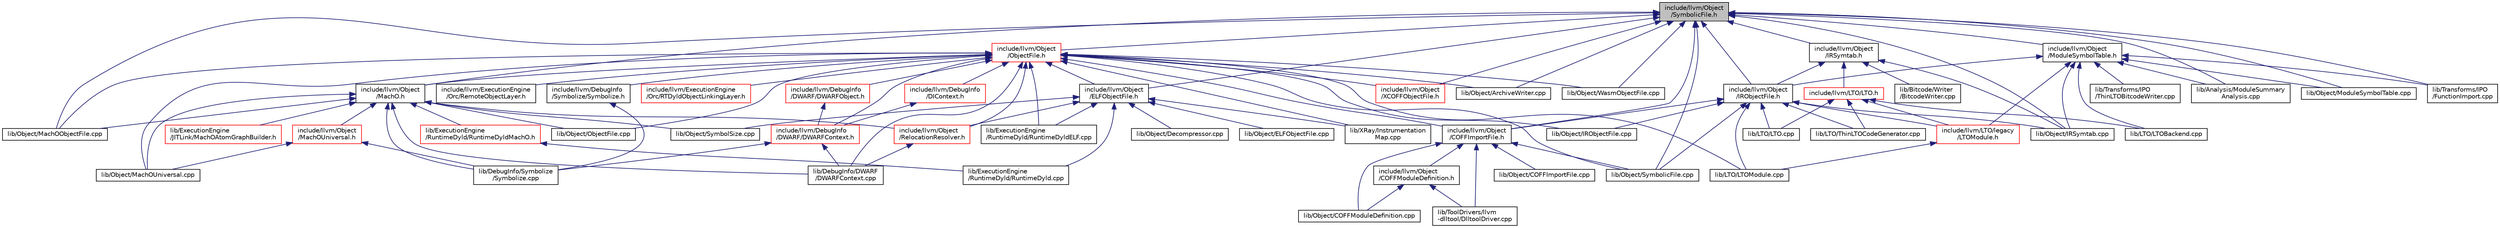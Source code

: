 digraph "include/llvm/Object/SymbolicFile.h"
{
 // LATEX_PDF_SIZE
  bgcolor="transparent";
  edge [fontname="Helvetica",fontsize="10",labelfontname="Helvetica",labelfontsize="10"];
  node [fontname="Helvetica",fontsize="10",shape="box"];
  Node1 [label="include/llvm/Object\l/SymbolicFile.h",height=0.2,width=0.4,color="black", fillcolor="grey75", style="filled", fontcolor="black",tooltip=" "];
  Node1 -> Node2 [dir="back",color="midnightblue",fontsize="10",style="solid",fontname="Helvetica"];
  Node2 [label="include/llvm/Object\l/COFFImportFile.h",height=0.2,width=0.4,color="black",URL="$COFFImportFile_8h.html",tooltip=" "];
  Node2 -> Node3 [dir="back",color="midnightblue",fontsize="10",style="solid",fontname="Helvetica"];
  Node3 [label="include/llvm/Object\l/COFFModuleDefinition.h",height=0.2,width=0.4,color="black",URL="$COFFModuleDefinition_8h.html",tooltip=" "];
  Node3 -> Node4 [dir="back",color="midnightblue",fontsize="10",style="solid",fontname="Helvetica"];
  Node4 [label="lib/Object/COFFModuleDefinition.cpp",height=0.2,width=0.4,color="black",URL="$COFFModuleDefinition_8cpp.html",tooltip=" "];
  Node3 -> Node5 [dir="back",color="midnightblue",fontsize="10",style="solid",fontname="Helvetica"];
  Node5 [label="lib/ToolDrivers/llvm\l-dlltool/DlltoolDriver.cpp",height=0.2,width=0.4,color="black",URL="$DlltoolDriver_8cpp.html",tooltip=" "];
  Node2 -> Node6 [dir="back",color="midnightblue",fontsize="10",style="solid",fontname="Helvetica"];
  Node6 [label="lib/Object/COFFImportFile.cpp",height=0.2,width=0.4,color="black",URL="$COFFImportFile_8cpp.html",tooltip=" "];
  Node2 -> Node4 [dir="back",color="midnightblue",fontsize="10",style="solid",fontname="Helvetica"];
  Node2 -> Node7 [dir="back",color="midnightblue",fontsize="10",style="solid",fontname="Helvetica"];
  Node7 [label="lib/Object/SymbolicFile.cpp",height=0.2,width=0.4,color="black",URL="$SymbolicFile_8cpp.html",tooltip=" "];
  Node2 -> Node5 [dir="back",color="midnightblue",fontsize="10",style="solid",fontname="Helvetica"];
  Node1 -> Node8 [dir="back",color="midnightblue",fontsize="10",style="solid",fontname="Helvetica"];
  Node8 [label="include/llvm/Object\l/ELFObjectFile.h",height=0.2,width=0.4,color="black",URL="$ELFObjectFile_8h.html",tooltip=" "];
  Node8 -> Node9 [dir="back",color="midnightblue",fontsize="10",style="solid",fontname="Helvetica"];
  Node9 [label="include/llvm/Object\l/RelocationResolver.h",height=0.2,width=0.4,color="red",URL="$RelocationResolver_8h.html",tooltip=" "];
  Node9 -> Node13 [dir="back",color="midnightblue",fontsize="10",style="solid",fontname="Helvetica"];
  Node13 [label="lib/DebugInfo/DWARF\l/DWARFContext.cpp",height=0.2,width=0.4,color="black",URL="$DWARFContext_8cpp.html",tooltip=" "];
  Node8 -> Node44 [dir="back",color="midnightblue",fontsize="10",style="solid",fontname="Helvetica"];
  Node44 [label="lib/ExecutionEngine\l/RuntimeDyld/RuntimeDyld.cpp",height=0.2,width=0.4,color="black",URL="$RuntimeDyld_8cpp.html",tooltip=" "];
  Node8 -> Node45 [dir="back",color="midnightblue",fontsize="10",style="solid",fontname="Helvetica"];
  Node45 [label="lib/ExecutionEngine\l/RuntimeDyld/RuntimeDyldELF.cpp",height=0.2,width=0.4,color="black",URL="$RuntimeDyldELF_8cpp.html",tooltip=" "];
  Node8 -> Node46 [dir="back",color="midnightblue",fontsize="10",style="solid",fontname="Helvetica"];
  Node46 [label="lib/Object/Decompressor.cpp",height=0.2,width=0.4,color="black",URL="$Decompressor_8cpp.html",tooltip=" "];
  Node8 -> Node47 [dir="back",color="midnightblue",fontsize="10",style="solid",fontname="Helvetica"];
  Node47 [label="lib/Object/ELFObjectFile.cpp",height=0.2,width=0.4,color="black",URL="$ELFObjectFile_8cpp.html",tooltip=" "];
  Node8 -> Node48 [dir="back",color="midnightblue",fontsize="10",style="solid",fontname="Helvetica"];
  Node48 [label="lib/Object/SymbolSize.cpp",height=0.2,width=0.4,color="black",URL="$SymbolSize_8cpp.html",tooltip=" "];
  Node8 -> Node49 [dir="back",color="midnightblue",fontsize="10",style="solid",fontname="Helvetica"];
  Node49 [label="lib/XRay/Instrumentation\lMap.cpp",height=0.2,width=0.4,color="black",URL="$InstrumentationMap_8cpp.html",tooltip=" "];
  Node1 -> Node50 [dir="back",color="midnightblue",fontsize="10",style="solid",fontname="Helvetica"];
  Node50 [label="include/llvm/Object\l/IRObjectFile.h",height=0.2,width=0.4,color="black",URL="$IRObjectFile_8h.html",tooltip=" "];
  Node50 -> Node51 [dir="back",color="midnightblue",fontsize="10",style="solid",fontname="Helvetica"];
  Node51 [label="include/llvm/LTO/legacy\l/LTOModule.h",height=0.2,width=0.4,color="red",URL="$LTOModule_8h.html",tooltip=" "];
  Node51 -> Node53 [dir="back",color="midnightblue",fontsize="10",style="solid",fontname="Helvetica"];
  Node53 [label="lib/LTO/LTOModule.cpp",height=0.2,width=0.4,color="black",URL="$LTOModule_8cpp.html",tooltip=" "];
  Node50 -> Node2 [dir="back",color="midnightblue",fontsize="10",style="solid",fontname="Helvetica"];
  Node50 -> Node54 [dir="back",color="midnightblue",fontsize="10",style="solid",fontname="Helvetica"];
  Node54 [label="lib/LTO/LTO.cpp",height=0.2,width=0.4,color="black",URL="$LTO_8cpp.html",tooltip=" "];
  Node50 -> Node53 [dir="back",color="midnightblue",fontsize="10",style="solid",fontname="Helvetica"];
  Node50 -> Node55 [dir="back",color="midnightblue",fontsize="10",style="solid",fontname="Helvetica"];
  Node55 [label="lib/LTO/ThinLTOCodeGenerator.cpp",height=0.2,width=0.4,color="black",URL="$ThinLTOCodeGenerator_8cpp.html",tooltip=" "];
  Node50 -> Node56 [dir="back",color="midnightblue",fontsize="10",style="solid",fontname="Helvetica"];
  Node56 [label="lib/Object/IRObjectFile.cpp",height=0.2,width=0.4,color="black",URL="$IRObjectFile_8cpp.html",tooltip=" "];
  Node50 -> Node57 [dir="back",color="midnightblue",fontsize="10",style="solid",fontname="Helvetica"];
  Node57 [label="lib/Object/IRSymtab.cpp",height=0.2,width=0.4,color="black",URL="$IRSymtab_8cpp.html",tooltip=" "];
  Node50 -> Node7 [dir="back",color="midnightblue",fontsize="10",style="solid",fontname="Helvetica"];
  Node1 -> Node58 [dir="back",color="midnightblue",fontsize="10",style="solid",fontname="Helvetica"];
  Node58 [label="include/llvm/Object\l/IRSymtab.h",height=0.2,width=0.4,color="black",URL="$IRSymtab_8h.html",tooltip=" "];
  Node58 -> Node59 [dir="back",color="midnightblue",fontsize="10",style="solid",fontname="Helvetica"];
  Node59 [label="include/llvm/LTO/LTO.h",height=0.2,width=0.4,color="red",URL="$LTO_8h.html",tooltip=" "];
  Node59 -> Node51 [dir="back",color="midnightblue",fontsize="10",style="solid",fontname="Helvetica"];
  Node59 -> Node54 [dir="back",color="midnightblue",fontsize="10",style="solid",fontname="Helvetica"];
  Node59 -> Node63 [dir="back",color="midnightblue",fontsize="10",style="solid",fontname="Helvetica"];
  Node63 [label="lib/LTO/LTOBackend.cpp",height=0.2,width=0.4,color="black",URL="$LTOBackend_8cpp.html",tooltip=" "];
  Node59 -> Node55 [dir="back",color="midnightblue",fontsize="10",style="solid",fontname="Helvetica"];
  Node58 -> Node50 [dir="back",color="midnightblue",fontsize="10",style="solid",fontname="Helvetica"];
  Node58 -> Node65 [dir="back",color="midnightblue",fontsize="10",style="solid",fontname="Helvetica"];
  Node65 [label="lib/Bitcode/Writer\l/BitcodeWriter.cpp",height=0.2,width=0.4,color="black",URL="$BitcodeWriter_8cpp.html",tooltip=" "];
  Node58 -> Node57 [dir="back",color="midnightblue",fontsize="10",style="solid",fontname="Helvetica"];
  Node1 -> Node66 [dir="back",color="midnightblue",fontsize="10",style="solid",fontname="Helvetica"];
  Node66 [label="include/llvm/Object\l/MachO.h",height=0.2,width=0.4,color="black",URL="$Object_2MachO_8h.html",tooltip=" "];
  Node66 -> Node67 [dir="back",color="midnightblue",fontsize="10",style="solid",fontname="Helvetica"];
  Node67 [label="include/llvm/Object\l/MachOUniversal.h",height=0.2,width=0.4,color="red",URL="$MachOUniversal_8h.html",tooltip=" "];
  Node67 -> Node23 [dir="back",color="midnightblue",fontsize="10",style="solid",fontname="Helvetica"];
  Node23 [label="lib/DebugInfo/Symbolize\l/Symbolize.cpp",height=0.2,width=0.4,color="black",URL="$Symbolize_8cpp.html",tooltip=" "];
  Node67 -> Node69 [dir="back",color="midnightblue",fontsize="10",style="solid",fontname="Helvetica"];
  Node69 [label="lib/Object/MachOUniversal.cpp",height=0.2,width=0.4,color="black",URL="$MachOUniversal_8cpp.html",tooltip=" "];
  Node66 -> Node9 [dir="back",color="midnightblue",fontsize="10",style="solid",fontname="Helvetica"];
  Node66 -> Node13 [dir="back",color="midnightblue",fontsize="10",style="solid",fontname="Helvetica"];
  Node66 -> Node23 [dir="back",color="midnightblue",fontsize="10",style="solid",fontname="Helvetica"];
  Node66 -> Node72 [dir="back",color="midnightblue",fontsize="10",style="solid",fontname="Helvetica"];
  Node72 [label="lib/ExecutionEngine\l/JITLink/MachOAtomGraphBuilder.h",height=0.2,width=0.4,color="red",URL="$MachOAtomGraphBuilder_8h.html",tooltip=" "];
  Node66 -> Node75 [dir="back",color="midnightblue",fontsize="10",style="solid",fontname="Helvetica"];
  Node75 [label="lib/ExecutionEngine\l/RuntimeDyld/RuntimeDyldMachO.h",height=0.2,width=0.4,color="red",URL="$RuntimeDyldMachO_8h.html",tooltip=" "];
  Node75 -> Node44 [dir="back",color="midnightblue",fontsize="10",style="solid",fontname="Helvetica"];
  Node66 -> Node81 [dir="back",color="midnightblue",fontsize="10",style="solid",fontname="Helvetica"];
  Node81 [label="lib/Object/MachOObjectFile.cpp",height=0.2,width=0.4,color="black",URL="$MachOObjectFile_8cpp.html",tooltip=" "];
  Node66 -> Node69 [dir="back",color="midnightblue",fontsize="10",style="solid",fontname="Helvetica"];
  Node66 -> Node82 [dir="back",color="midnightblue",fontsize="10",style="solid",fontname="Helvetica"];
  Node82 [label="lib/Object/ObjectFile.cpp",height=0.2,width=0.4,color="black",URL="$ObjectFile_8cpp.html",tooltip=" "];
  Node66 -> Node48 [dir="back",color="midnightblue",fontsize="10",style="solid",fontname="Helvetica"];
  Node1 -> Node83 [dir="back",color="midnightblue",fontsize="10",style="solid",fontname="Helvetica"];
  Node83 [label="include/llvm/Object\l/ModuleSymbolTable.h",height=0.2,width=0.4,color="black",URL="$ModuleSymbolTable_8h.html",tooltip=" "];
  Node83 -> Node51 [dir="back",color="midnightblue",fontsize="10",style="solid",fontname="Helvetica"];
  Node83 -> Node50 [dir="back",color="midnightblue",fontsize="10",style="solid",fontname="Helvetica"];
  Node83 -> Node84 [dir="back",color="midnightblue",fontsize="10",style="solid",fontname="Helvetica"];
  Node84 [label="lib/Analysis/ModuleSummary\lAnalysis.cpp",height=0.2,width=0.4,color="black",URL="$ModuleSummaryAnalysis_8cpp.html",tooltip=" "];
  Node83 -> Node63 [dir="back",color="midnightblue",fontsize="10",style="solid",fontname="Helvetica"];
  Node83 -> Node57 [dir="back",color="midnightblue",fontsize="10",style="solid",fontname="Helvetica"];
  Node83 -> Node85 [dir="back",color="midnightblue",fontsize="10",style="solid",fontname="Helvetica"];
  Node85 [label="lib/Object/ModuleSymbolTable.cpp",height=0.2,width=0.4,color="black",URL="$ModuleSymbolTable_8cpp.html",tooltip=" "];
  Node83 -> Node86 [dir="back",color="midnightblue",fontsize="10",style="solid",fontname="Helvetica"];
  Node86 [label="lib/Transforms/IPO\l/FunctionImport.cpp",height=0.2,width=0.4,color="black",URL="$FunctionImport_8cpp.html",tooltip=" "];
  Node83 -> Node87 [dir="back",color="midnightblue",fontsize="10",style="solid",fontname="Helvetica"];
  Node87 [label="lib/Transforms/IPO\l/ThinLTOBitcodeWriter.cpp",height=0.2,width=0.4,color="black",URL="$ThinLTOBitcodeWriter_8cpp.html",tooltip=" "];
  Node1 -> Node88 [dir="back",color="midnightblue",fontsize="10",style="solid",fontname="Helvetica"];
  Node88 [label="include/llvm/Object\l/ObjectFile.h",height=0.2,width=0.4,color="red",URL="$ObjectFile_8h.html",tooltip=" "];
  Node88 -> Node89 [dir="back",color="midnightblue",fontsize="10",style="solid",fontname="Helvetica"];
  Node89 [label="include/llvm/DebugInfo\l/DIContext.h",height=0.2,width=0.4,color="red",URL="$DIContext_8h.html",tooltip=" "];
  Node89 -> Node12 [dir="back",color="midnightblue",fontsize="10",style="solid",fontname="Helvetica"];
  Node12 [label="include/llvm/DebugInfo\l/DWARF/DWARFContext.h",height=0.2,width=0.4,color="red",URL="$DWARFContext_8h.html",tooltip=" "];
  Node12 -> Node13 [dir="back",color="midnightblue",fontsize="10",style="solid",fontname="Helvetica"];
  Node12 -> Node23 [dir="back",color="midnightblue",fontsize="10",style="solid",fontname="Helvetica"];
  Node88 -> Node12 [dir="back",color="midnightblue",fontsize="10",style="solid",fontname="Helvetica"];
  Node88 -> Node29 [dir="back",color="midnightblue",fontsize="10",style="solid",fontname="Helvetica"];
  Node29 [label="include/llvm/DebugInfo\l/DWARF/DWARFObject.h",height=0.2,width=0.4,color="red",URL="$DWARFObject_8h.html",tooltip=" "];
  Node29 -> Node12 [dir="back",color="midnightblue",fontsize="10",style="solid",fontname="Helvetica"];
  Node88 -> Node105 [dir="back",color="midnightblue",fontsize="10",style="solid",fontname="Helvetica"];
  Node105 [label="include/llvm/DebugInfo\l/Symbolize/Symbolize.h",height=0.2,width=0.4,color="black",URL="$Symbolize_8h.html",tooltip=" "];
  Node105 -> Node23 [dir="back",color="midnightblue",fontsize="10",style="solid",fontname="Helvetica"];
  Node88 -> Node126 [dir="back",color="midnightblue",fontsize="10",style="solid",fontname="Helvetica"];
  Node126 [label="include/llvm/ExecutionEngine\l/Orc/RTDyldObjectLinkingLayer.h",height=0.2,width=0.4,color="red",URL="$RTDyldObjectLinkingLayer_8h.html",tooltip=" "];
  Node88 -> Node145 [dir="back",color="midnightblue",fontsize="10",style="solid",fontname="Helvetica"];
  Node145 [label="include/llvm/ExecutionEngine\l/Orc/RemoteObjectLayer.h",height=0.2,width=0.4,color="black",URL="$RemoteObjectLayer_8h.html",tooltip=" "];
  Node88 -> Node2 [dir="back",color="midnightblue",fontsize="10",style="solid",fontname="Helvetica"];
  Node88 -> Node8 [dir="back",color="midnightblue",fontsize="10",style="solid",fontname="Helvetica"];
  Node88 -> Node66 [dir="back",color="midnightblue",fontsize="10",style="solid",fontname="Helvetica"];
  Node88 -> Node9 [dir="back",color="midnightblue",fontsize="10",style="solid",fontname="Helvetica"];
  Node88 -> Node156 [dir="back",color="midnightblue",fontsize="10",style="solid",fontname="Helvetica"];
  Node156 [label="include/llvm/Object\l/XCOFFObjectFile.h",height=0.2,width=0.4,color="red",URL="$XCOFFObjectFile_8h.html",tooltip=" "];
  Node88 -> Node13 [dir="back",color="midnightblue",fontsize="10",style="solid",fontname="Helvetica"];
  Node88 -> Node45 [dir="back",color="midnightblue",fontsize="10",style="solid",fontname="Helvetica"];
  Node88 -> Node53 [dir="back",color="midnightblue",fontsize="10",style="solid",fontname="Helvetica"];
  Node88 -> Node161 [dir="back",color="midnightblue",fontsize="10",style="solid",fontname="Helvetica"];
  Node161 [label="lib/Object/ArchiveWriter.cpp",height=0.2,width=0.4,color="black",URL="$ArchiveWriter_8cpp.html",tooltip=" "];
  Node88 -> Node56 [dir="back",color="midnightblue",fontsize="10",style="solid",fontname="Helvetica"];
  Node88 -> Node81 [dir="back",color="midnightblue",fontsize="10",style="solid",fontname="Helvetica"];
  Node88 -> Node69 [dir="back",color="midnightblue",fontsize="10",style="solid",fontname="Helvetica"];
  Node88 -> Node82 [dir="back",color="midnightblue",fontsize="10",style="solid",fontname="Helvetica"];
  Node88 -> Node7 [dir="back",color="midnightblue",fontsize="10",style="solid",fontname="Helvetica"];
  Node88 -> Node155 [dir="back",color="midnightblue",fontsize="10",style="solid",fontname="Helvetica"];
  Node155 [label="lib/Object/WasmObjectFile.cpp",height=0.2,width=0.4,color="black",URL="$WasmObjectFile_8cpp.html",tooltip=" "];
  Node88 -> Node49 [dir="back",color="midnightblue",fontsize="10",style="solid",fontname="Helvetica"];
  Node1 -> Node156 [dir="back",color="midnightblue",fontsize="10",style="solid",fontname="Helvetica"];
  Node1 -> Node84 [dir="back",color="midnightblue",fontsize="10",style="solid",fontname="Helvetica"];
  Node1 -> Node161 [dir="back",color="midnightblue",fontsize="10",style="solid",fontname="Helvetica"];
  Node1 -> Node57 [dir="back",color="midnightblue",fontsize="10",style="solid",fontname="Helvetica"];
  Node1 -> Node81 [dir="back",color="midnightblue",fontsize="10",style="solid",fontname="Helvetica"];
  Node1 -> Node85 [dir="back",color="midnightblue",fontsize="10",style="solid",fontname="Helvetica"];
  Node1 -> Node7 [dir="back",color="midnightblue",fontsize="10",style="solid",fontname="Helvetica"];
  Node1 -> Node155 [dir="back",color="midnightblue",fontsize="10",style="solid",fontname="Helvetica"];
  Node1 -> Node86 [dir="back",color="midnightblue",fontsize="10",style="solid",fontname="Helvetica"];
}
